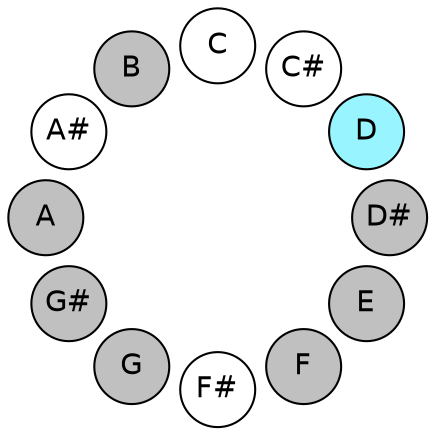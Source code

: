 
graph {

layout = circo;
mindist = .1

node [shape = circle, fontname = Helvetica, margin = 0, style = filled]
edge [style=invis]

subgraph 1 {
	"E" -- "F" -- "F#" -- "G" -- "G#" -- "A" -- "A#" -- "B" -- "C" -- "C#" -- "D" -- "D#" -- "E"
}

"C" [fillcolor = white];
"C#" [fillcolor = white];
"D" [fillcolor = cadetblue1];
"D#" [fillcolor = gray];
"E" [fillcolor = gray];
"F" [fillcolor = gray];
"F#" [fillcolor = white];
"G" [fillcolor = gray];
"G#" [fillcolor = gray];
"A" [fillcolor = gray];
"A#" [fillcolor = white];
"B" [fillcolor = gray];
}
